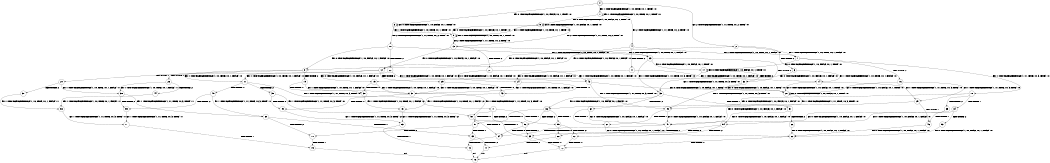 digraph BCG {
size = "7, 10.5";
center = TRUE;
node [shape = circle];
0 [peripheries = 2];
0 -> 1 [label = "EX !1 !ATOMIC_EXCH_BRANCH (1, +0, TRUE, +0, 1, TRUE) !:0:"];
0 -> 2 [label = "EX !2 !ATOMIC_EXCH_BRANCH (1, +1, TRUE, +0, 2, TRUE) !:0:"];
0 -> 3 [label = "EX !0 !ATOMIC_EXCH_BRANCH (1, +0, FALSE, +0, 1, TRUE) !:0:"];
1 -> 4 [label = "EX !2 !ATOMIC_EXCH_BRANCH (1, +1, TRUE, +0, 2, TRUE) !:0:"];
1 -> 5 [label = "EX !0 !ATOMIC_EXCH_BRANCH (1, +0, FALSE, +0, 1, TRUE) !:0:"];
1 -> 1 [label = "EX !1 !ATOMIC_EXCH_BRANCH (1, +0, TRUE, +0, 1, TRUE) !:0:"];
2 -> 6 [label = "TERMINATE !2"];
2 -> 7 [label = "EX !1 !ATOMIC_EXCH_BRANCH (1, +0, TRUE, +0, 1, FALSE) !:0:"];
2 -> 8 [label = "EX !0 !ATOMIC_EXCH_BRANCH (1, +0, FALSE, +0, 1, FALSE) !:0:"];
3 -> 9 [label = "EX !1 !ATOMIC_EXCH_BRANCH (1, +0, TRUE, +0, 1, TRUE) !:0:"];
3 -> 10 [label = "EX !2 !ATOMIC_EXCH_BRANCH (1, +1, TRUE, +0, 2, TRUE) !:0:"];
3 -> 3 [label = "EX !0 !ATOMIC_EXCH_BRANCH (1, +0, FALSE, +0, 1, TRUE) !:0:"];
4 -> 11 [label = "TERMINATE !2"];
4 -> 12 [label = "EX !0 !ATOMIC_EXCH_BRANCH (1, +0, FALSE, +0, 1, FALSE) !:0:"];
4 -> 7 [label = "EX !1 !ATOMIC_EXCH_BRANCH (1, +0, TRUE, +0, 1, FALSE) !:0:"];
5 -> 13 [label = "EX !2 !ATOMIC_EXCH_BRANCH (1, +1, TRUE, +0, 2, TRUE) !:0:"];
5 -> 9 [label = "EX !1 !ATOMIC_EXCH_BRANCH (1, +0, TRUE, +0, 1, TRUE) !:0:"];
5 -> 5 [label = "EX !0 !ATOMIC_EXCH_BRANCH (1, +0, FALSE, +0, 1, TRUE) !:0:"];
6 -> 14 [label = "EX !1 !ATOMIC_EXCH_BRANCH (1, +0, TRUE, +0, 1, FALSE) !:0:"];
6 -> 15 [label = "EX !0 !ATOMIC_EXCH_BRANCH (1, +0, FALSE, +0, 1, FALSE) !:0:"];
7 -> 16 [label = "TERMINATE !2"];
7 -> 17 [label = "EX !0 !ATOMIC_EXCH_BRANCH (1, +0, FALSE, +0, 1, TRUE) !:0:"];
7 -> 18 [label = "EX !1 !ATOMIC_EXCH_BRANCH (1, +1, TRUE, +0, 3, TRUE) !:0:"];
8 -> 19 [label = "TERMINATE !2"];
8 -> 20 [label = "TERMINATE !0"];
8 -> 21 [label = "EX !1 !ATOMIC_EXCH_BRANCH (1, +0, TRUE, +0, 1, FALSE) !:0:"];
9 -> 13 [label = "EX !2 !ATOMIC_EXCH_BRANCH (1, +1, TRUE, +0, 2, TRUE) !:0:"];
9 -> 9 [label = "EX !1 !ATOMIC_EXCH_BRANCH (1, +0, TRUE, +0, 1, TRUE) !:0:"];
9 -> 5 [label = "EX !0 !ATOMIC_EXCH_BRANCH (1, +0, FALSE, +0, 1, TRUE) !:0:"];
10 -> 22 [label = "TERMINATE !2"];
10 -> 23 [label = "EX !1 !ATOMIC_EXCH_BRANCH (1, +0, TRUE, +0, 1, FALSE) !:0:"];
10 -> 8 [label = "EX !0 !ATOMIC_EXCH_BRANCH (1, +0, FALSE, +0, 1, FALSE) !:0:"];
11 -> 24 [label = "EX !0 !ATOMIC_EXCH_BRANCH (1, +0, FALSE, +0, 1, FALSE) !:0:"];
11 -> 14 [label = "EX !1 !ATOMIC_EXCH_BRANCH (1, +0, TRUE, +0, 1, FALSE) !:0:"];
12 -> 25 [label = "TERMINATE !2"];
12 -> 26 [label = "TERMINATE !0"];
12 -> 21 [label = "EX !1 !ATOMIC_EXCH_BRANCH (1, +0, TRUE, +0, 1, FALSE) !:0:"];
13 -> 27 [label = "TERMINATE !2"];
13 -> 23 [label = "EX !1 !ATOMIC_EXCH_BRANCH (1, +0, TRUE, +0, 1, FALSE) !:0:"];
13 -> 12 [label = "EX !0 !ATOMIC_EXCH_BRANCH (1, +0, FALSE, +0, 1, FALSE) !:0:"];
14 -> 28 [label = "EX !0 !ATOMIC_EXCH_BRANCH (1, +0, FALSE, +0, 1, TRUE) !:0:"];
14 -> 29 [label = "EX !1 !ATOMIC_EXCH_BRANCH (1, +1, TRUE, +0, 3, TRUE) !:0:"];
15 -> 30 [label = "TERMINATE !0"];
15 -> 31 [label = "EX !1 !ATOMIC_EXCH_BRANCH (1, +0, TRUE, +0, 1, FALSE) !:0:"];
16 -> 28 [label = "EX !0 !ATOMIC_EXCH_BRANCH (1, +0, FALSE, +0, 1, TRUE) !:0:"];
16 -> 29 [label = "EX !1 !ATOMIC_EXCH_BRANCH (1, +1, TRUE, +0, 3, TRUE) !:0:"];
17 -> 32 [label = "TERMINATE !2"];
17 -> 33 [label = "EX !1 !ATOMIC_EXCH_BRANCH (1, +1, TRUE, +0, 3, TRUE) !:0:"];
17 -> 17 [label = "EX !0 !ATOMIC_EXCH_BRANCH (1, +0, FALSE, +0, 1, TRUE) !:0:"];
18 -> 34 [label = "TERMINATE !1"];
18 -> 35 [label = "TERMINATE !2"];
18 -> 36 [label = "EX !0 !ATOMIC_EXCH_BRANCH (1, +0, FALSE, +0, 1, FALSE) !:0:"];
19 -> 30 [label = "TERMINATE !0"];
19 -> 31 [label = "EX !1 !ATOMIC_EXCH_BRANCH (1, +0, TRUE, +0, 1, FALSE) !:0:"];
20 -> 37 [label = "TERMINATE !2"];
20 -> 38 [label = "EX !1 !ATOMIC_EXCH_BRANCH (1, +0, TRUE, +0, 1, FALSE) !:1:"];
21 -> 39 [label = "TERMINATE !2"];
21 -> 40 [label = "TERMINATE !0"];
21 -> 41 [label = "EX !1 !ATOMIC_EXCH_BRANCH (1, +1, TRUE, +0, 3, TRUE) !:0:"];
22 -> 42 [label = "EX !1 !ATOMIC_EXCH_BRANCH (1, +0, TRUE, +0, 1, FALSE) !:0:"];
22 -> 15 [label = "EX !0 !ATOMIC_EXCH_BRANCH (1, +0, FALSE, +0, 1, FALSE) !:0:"];
23 -> 32 [label = "TERMINATE !2"];
23 -> 33 [label = "EX !1 !ATOMIC_EXCH_BRANCH (1, +1, TRUE, +0, 3, TRUE) !:0:"];
23 -> 17 [label = "EX !0 !ATOMIC_EXCH_BRANCH (1, +0, FALSE, +0, 1, TRUE) !:0:"];
24 -> 43 [label = "TERMINATE !0"];
24 -> 31 [label = "EX !1 !ATOMIC_EXCH_BRANCH (1, +0, TRUE, +0, 1, FALSE) !:0:"];
25 -> 43 [label = "TERMINATE !0"];
25 -> 31 [label = "EX !1 !ATOMIC_EXCH_BRANCH (1, +0, TRUE, +0, 1, FALSE) !:0:"];
26 -> 44 [label = "TERMINATE !2"];
26 -> 38 [label = "EX !1 !ATOMIC_EXCH_BRANCH (1, +0, TRUE, +0, 1, FALSE) !:1:"];
27 -> 42 [label = "EX !1 !ATOMIC_EXCH_BRANCH (1, +0, TRUE, +0, 1, FALSE) !:0:"];
27 -> 24 [label = "EX !0 !ATOMIC_EXCH_BRANCH (1, +0, FALSE, +0, 1, FALSE) !:0:"];
28 -> 45 [label = "EX !1 !ATOMIC_EXCH_BRANCH (1, +1, TRUE, +0, 3, TRUE) !:0:"];
28 -> 28 [label = "EX !0 !ATOMIC_EXCH_BRANCH (1, +0, FALSE, +0, 1, TRUE) !:0:"];
29 -> 46 [label = "TERMINATE !1"];
29 -> 47 [label = "EX !0 !ATOMIC_EXCH_BRANCH (1, +0, FALSE, +0, 1, FALSE) !:0:"];
30 -> 48 [label = "EX !1 !ATOMIC_EXCH_BRANCH (1, +0, TRUE, +0, 1, FALSE) !:2:"];
31 -> 49 [label = "TERMINATE !0"];
31 -> 50 [label = "EX !1 !ATOMIC_EXCH_BRANCH (1, +1, TRUE, +0, 3, TRUE) !:0:"];
32 -> 45 [label = "EX !1 !ATOMIC_EXCH_BRANCH (1, +1, TRUE, +0, 3, TRUE) !:0:"];
32 -> 28 [label = "EX !0 !ATOMIC_EXCH_BRANCH (1, +0, FALSE, +0, 1, TRUE) !:0:"];
33 -> 51 [label = "TERMINATE !1"];
33 -> 52 [label = "TERMINATE !2"];
33 -> 36 [label = "EX !0 !ATOMIC_EXCH_BRANCH (1, +0, FALSE, +0, 1, FALSE) !:0:"];
34 -> 53 [label = "TERMINATE !2"];
34 -> 54 [label = "EX !0 !ATOMIC_EXCH_BRANCH (1, +0, FALSE, +0, 1, FALSE) !:0:"];
35 -> 46 [label = "TERMINATE !1"];
35 -> 47 [label = "EX !0 !ATOMIC_EXCH_BRANCH (1, +0, FALSE, +0, 1, FALSE) !:0:"];
36 -> 55 [label = "TERMINATE !1"];
36 -> 56 [label = "TERMINATE !2"];
36 -> 57 [label = "TERMINATE !0"];
37 -> 58 [label = "EX !1 !ATOMIC_EXCH_BRANCH (1, +0, TRUE, +0, 1, FALSE) !:1:"];
38 -> 59 [label = "TERMINATE !2"];
38 -> 60 [label = "EX !1 !ATOMIC_EXCH_BRANCH (1, +1, TRUE, +0, 3, TRUE) !:1:"];
39 -> 49 [label = "TERMINATE !0"];
39 -> 50 [label = "EX !1 !ATOMIC_EXCH_BRANCH (1, +1, TRUE, +0, 3, TRUE) !:0:"];
40 -> 59 [label = "TERMINATE !2"];
40 -> 60 [label = "EX !1 !ATOMIC_EXCH_BRANCH (1, +1, TRUE, +0, 3, TRUE) !:1:"];
41 -> 55 [label = "TERMINATE !1"];
41 -> 56 [label = "TERMINATE !2"];
41 -> 57 [label = "TERMINATE !0"];
42 -> 45 [label = "EX !1 !ATOMIC_EXCH_BRANCH (1, +1, TRUE, +0, 3, TRUE) !:0:"];
42 -> 28 [label = "EX !0 !ATOMIC_EXCH_BRANCH (1, +0, FALSE, +0, 1, TRUE) !:0:"];
43 -> 48 [label = "EX !1 !ATOMIC_EXCH_BRANCH (1, +0, TRUE, +0, 1, FALSE) !:2:"];
44 -> 58 [label = "EX !1 !ATOMIC_EXCH_BRANCH (1, +0, TRUE, +0, 1, FALSE) !:1:"];
45 -> 61 [label = "TERMINATE !1"];
45 -> 47 [label = "EX !0 !ATOMIC_EXCH_BRANCH (1, +0, FALSE, +0, 1, FALSE) !:0:"];
46 -> 62 [label = "EX !0 !ATOMIC_EXCH_BRANCH (1, +0, FALSE, +0, 1, FALSE) !:0:"];
47 -> 63 [label = "TERMINATE !1"];
47 -> 64 [label = "TERMINATE !0"];
48 -> 65 [label = "EX !1 !ATOMIC_EXCH_BRANCH (1, +1, TRUE, +0, 3, TRUE) !:2:"];
49 -> 65 [label = "EX !1 !ATOMIC_EXCH_BRANCH (1, +1, TRUE, +0, 3, TRUE) !:2:"];
50 -> 63 [label = "TERMINATE !1"];
50 -> 64 [label = "TERMINATE !0"];
51 -> 66 [label = "TERMINATE !2"];
51 -> 54 [label = "EX !0 !ATOMIC_EXCH_BRANCH (1, +0, FALSE, +0, 1, FALSE) !:0:"];
52 -> 61 [label = "TERMINATE !1"];
52 -> 47 [label = "EX !0 !ATOMIC_EXCH_BRANCH (1, +0, FALSE, +0, 1, FALSE) !:0:"];
53 -> 62 [label = "EX !0 !ATOMIC_EXCH_BRANCH (1, +0, FALSE, +0, 1, FALSE) !:0:"];
54 -> 67 [label = "TERMINATE !2"];
54 -> 68 [label = "TERMINATE !0"];
55 -> 67 [label = "TERMINATE !2"];
55 -> 68 [label = "TERMINATE !0"];
56 -> 63 [label = "TERMINATE !1"];
56 -> 64 [label = "TERMINATE !0"];
57 -> 69 [label = "TERMINATE !1"];
57 -> 70 [label = "TERMINATE !2"];
58 -> 71 [label = "EX !1 !ATOMIC_EXCH_BRANCH (1, +1, TRUE, +0, 3, TRUE) !:1:"];
59 -> 71 [label = "EX !1 !ATOMIC_EXCH_BRANCH (1, +1, TRUE, +0, 3, TRUE) !:1:"];
60 -> 69 [label = "TERMINATE !1"];
60 -> 70 [label = "TERMINATE !2"];
61 -> 62 [label = "EX !0 !ATOMIC_EXCH_BRANCH (1, +0, FALSE, +0, 1, FALSE) !:0:"];
62 -> 72 [label = "TERMINATE !0"];
63 -> 72 [label = "TERMINATE !0"];
64 -> 73 [label = "TERMINATE !1"];
65 -> 73 [label = "TERMINATE !1"];
66 -> 62 [label = "EX !0 !ATOMIC_EXCH_BRANCH (1, +0, FALSE, +0, 1, FALSE) !:0:"];
67 -> 72 [label = "TERMINATE !0"];
68 -> 74 [label = "TERMINATE !2"];
69 -> 74 [label = "TERMINATE !2"];
70 -> 75 [label = "TERMINATE !1"];
71 -> 75 [label = "TERMINATE !1"];
72 -> 76 [label = "exit"];
73 -> 76 [label = "exit"];
74 -> 76 [label = "exit"];
75 -> 76 [label = "exit"];
}
